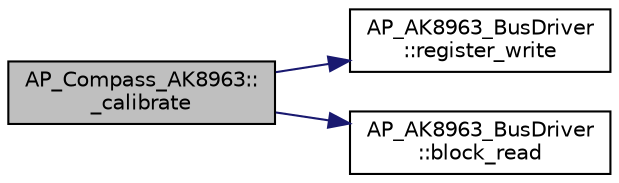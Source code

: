 digraph "AP_Compass_AK8963::_calibrate"
{
 // INTERACTIVE_SVG=YES
  edge [fontname="Helvetica",fontsize="10",labelfontname="Helvetica",labelfontsize="10"];
  node [fontname="Helvetica",fontsize="10",shape=record];
  rankdir="LR";
  Node1 [label="AP_Compass_AK8963::\l_calibrate",height=0.2,width=0.4,color="black", fillcolor="grey75", style="filled", fontcolor="black"];
  Node1 -> Node2 [color="midnightblue",fontsize="10",style="solid",fontname="Helvetica"];
  Node2 [label="AP_AK8963_BusDriver\l::register_write",height=0.2,width=0.4,color="black", fillcolor="white", style="filled",URL="$classAP__AK8963__BusDriver.html#aeba83e5e29f283a5f6dad5ac74ccbc0c"];
  Node1 -> Node3 [color="midnightblue",fontsize="10",style="solid",fontname="Helvetica"];
  Node3 [label="AP_AK8963_BusDriver\l::block_read",height=0.2,width=0.4,color="black", fillcolor="white", style="filled",URL="$classAP__AK8963__BusDriver.html#a35810a867ead2cb1b6e2740ef77093f3"];
}
